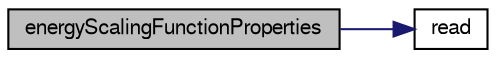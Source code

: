 digraph "energyScalingFunctionProperties"
{
  bgcolor="transparent";
  edge [fontname="FreeSans",fontsize="10",labelfontname="FreeSans",labelfontsize="10"];
  node [fontname="FreeSans",fontsize="10",shape=record];
  rankdir="LR";
  Node322 [label="energyScalingFunctionProperties",height=0.2,width=0.4,color="black", fillcolor="grey75", style="filled", fontcolor="black"];
  Node322 -> Node323 [color="midnightblue",fontsize="10",style="solid",fontname="FreeSans"];
  Node323 [label="read",height=0.2,width=0.4,color="black",URL="$a24418.html#a51b1c7123946ad17cdbeb9b9fb6b767b",tooltip="Read energyScalingFunction dictionary. "];
}
